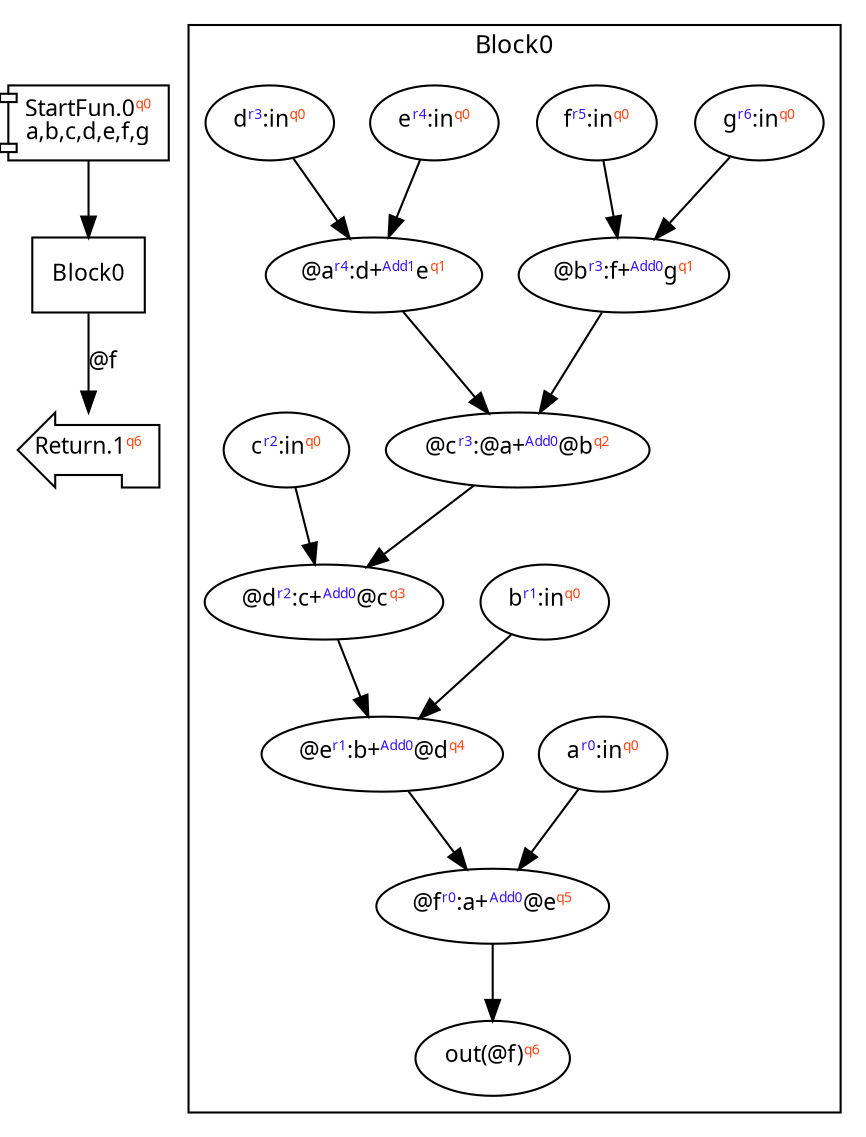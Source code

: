 digraph Program_ {
graph [fontname = "Monaco", fontsize = 12, ranksep = 0.5];
node [shape = box, fontname = "Monaco", fontsize = 11; colorscheme = pastel19];
edge [fontname = "Monaco", fontsize = 11; colorscheme = pastel19];
Jump0[label = <StartFun.0<font color="#ff4411" point-size="8"><sup>q0</sup></font><br/>a,b,c,d,e,f,g>; shape = component];
Jump0 -> Block0;
Jump1[label = <Return.1<font color="#ff4411" point-size="8"><sup>q6</sup></font>>; shape = lpromoter];
Block0 -> Jump1 [label="@f"];
Block0 [label = "Block0"];
subgraph cluster_dfg_Block0{
node [shape = oval];
label = "Block0";
ndBlock0_0 [label=<@d<font color="#3311ff" point-size="8"><sup>r2</sup></font>:c+<font color="#3311ff" point-size="8"><sup>Add0</sup></font>@c<font color="#ff4411" point-size="8"><sup>q3</sup></font>>];ndBlock0_1 [label=<@b<font color="#3311ff" point-size="8"><sup>r3</sup></font>:f+<font color="#3311ff" point-size="8"><sup>Add0</sup></font>g<font color="#ff4411" point-size="8"><sup>q1</sup></font>>];ndBlock0_2 [label=<g<font color="#3311ff" point-size="8"><sup>r6</sup></font>:in<font color="#ff4411" point-size="8"><sup>q0</sup></font>>];ndBlock0_3 [label=<a<font color="#3311ff" point-size="8"><sup>r0</sup></font>:in<font color="#ff4411" point-size="8"><sup>q0</sup></font>>];ndBlock0_4 [label=<b<font color="#3311ff" point-size="8"><sup>r1</sup></font>:in<font color="#ff4411" point-size="8"><sup>q0</sup></font>>];ndBlock0_5 [label=<out(@f)<font color="#ff4411" point-size="8"><sup>q6</sup></font>>];ndBlock0_6 [label=<d<font color="#3311ff" point-size="8"><sup>r3</sup></font>:in<font color="#ff4411" point-size="8"><sup>q0</sup></font>>];ndBlock0_7 [label=<@a<font color="#3311ff" point-size="8"><sup>r4</sup></font>:d+<font color="#3311ff" point-size="8"><sup>Add1</sup></font>e<font color="#ff4411" point-size="8"><sup>q1</sup></font>>];ndBlock0_8 [label=<@e<font color="#3311ff" point-size="8"><sup>r1</sup></font>:b+<font color="#3311ff" point-size="8"><sup>Add0</sup></font>@d<font color="#ff4411" point-size="8"><sup>q4</sup></font>>];ndBlock0_9 [label=<@f<font color="#3311ff" point-size="8"><sup>r0</sup></font>:a+<font color="#3311ff" point-size="8"><sup>Add0</sup></font>@e<font color="#ff4411" point-size="8"><sup>q5</sup></font>>];ndBlock0_10 [label=<f<font color="#3311ff" point-size="8"><sup>r5</sup></font>:in<font color="#ff4411" point-size="8"><sup>q0</sup></font>>];ndBlock0_11 [label=<@c<font color="#3311ff" point-size="8"><sup>r3</sup></font>:@a+<font color="#3311ff" point-size="8"><sup>Add0</sup></font>@b<font color="#ff4411" point-size="8"><sup>q2</sup></font>>];ndBlock0_12 [label=<e<font color="#3311ff" point-size="8"><sup>r4</sup></font>:in<font color="#ff4411" point-size="8"><sup>q0</sup></font>>];ndBlock0_13 [label=<c<font color="#3311ff" point-size="8"><sup>r2</sup></font>:in<font color="#ff4411" point-size="8"><sup>q0</sup></font>>];ndBlock0_9 -> ndBlock0_5; ndBlock0_1 -> ndBlock0_11; ndBlock0_7 -> ndBlock0_11; ndBlock0_3 -> ndBlock0_9; ndBlock0_8 -> ndBlock0_9; ndBlock0_6 -> ndBlock0_7; ndBlock0_12 -> ndBlock0_7; ndBlock0_2 -> ndBlock0_1; ndBlock0_10 -> ndBlock0_1; ndBlock0_11 -> ndBlock0_0; ndBlock0_13 -> ndBlock0_0; ndBlock0_0 -> ndBlock0_8; ndBlock0_4 -> ndBlock0_8; }}
